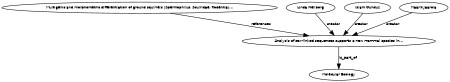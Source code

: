 digraph G {
size="3,3";
node [fontsize=7, fontname="Helvetica"];
edge [fontsize=7, fontname="Helvetica"];
node0 [label="Analysis of sex-linked sequences supports a new mammal species in...", width=0.27433100247,height=0.27433100247];
node1 [label="Multigenic and morphometric differentiation of ground squirrels (Spermophilus, Scuiridae, Rodentia)...", width=0.27433100247,height=0.27433100247];
node2 [label="Linda Hellborg", width=0.27433100247,height=0.27433100247];
node3 [label="Islam Gunduz", width=0.27433100247,height=0.27433100247];
node4 [label="Maarit Jaarola", width=0.27433100247,height=0.27433100247];
node5 [label="Molecular Ecology", width=0.27433100247,height=0.27433100247];
node1 -> node0 [label="references"];
node2 -> node0 [label="creator"];
node3 -> node0 [label="creator"];
node4 -> node0 [label="creator"];
node0 -> node5 [label="is_part_of"];
}


